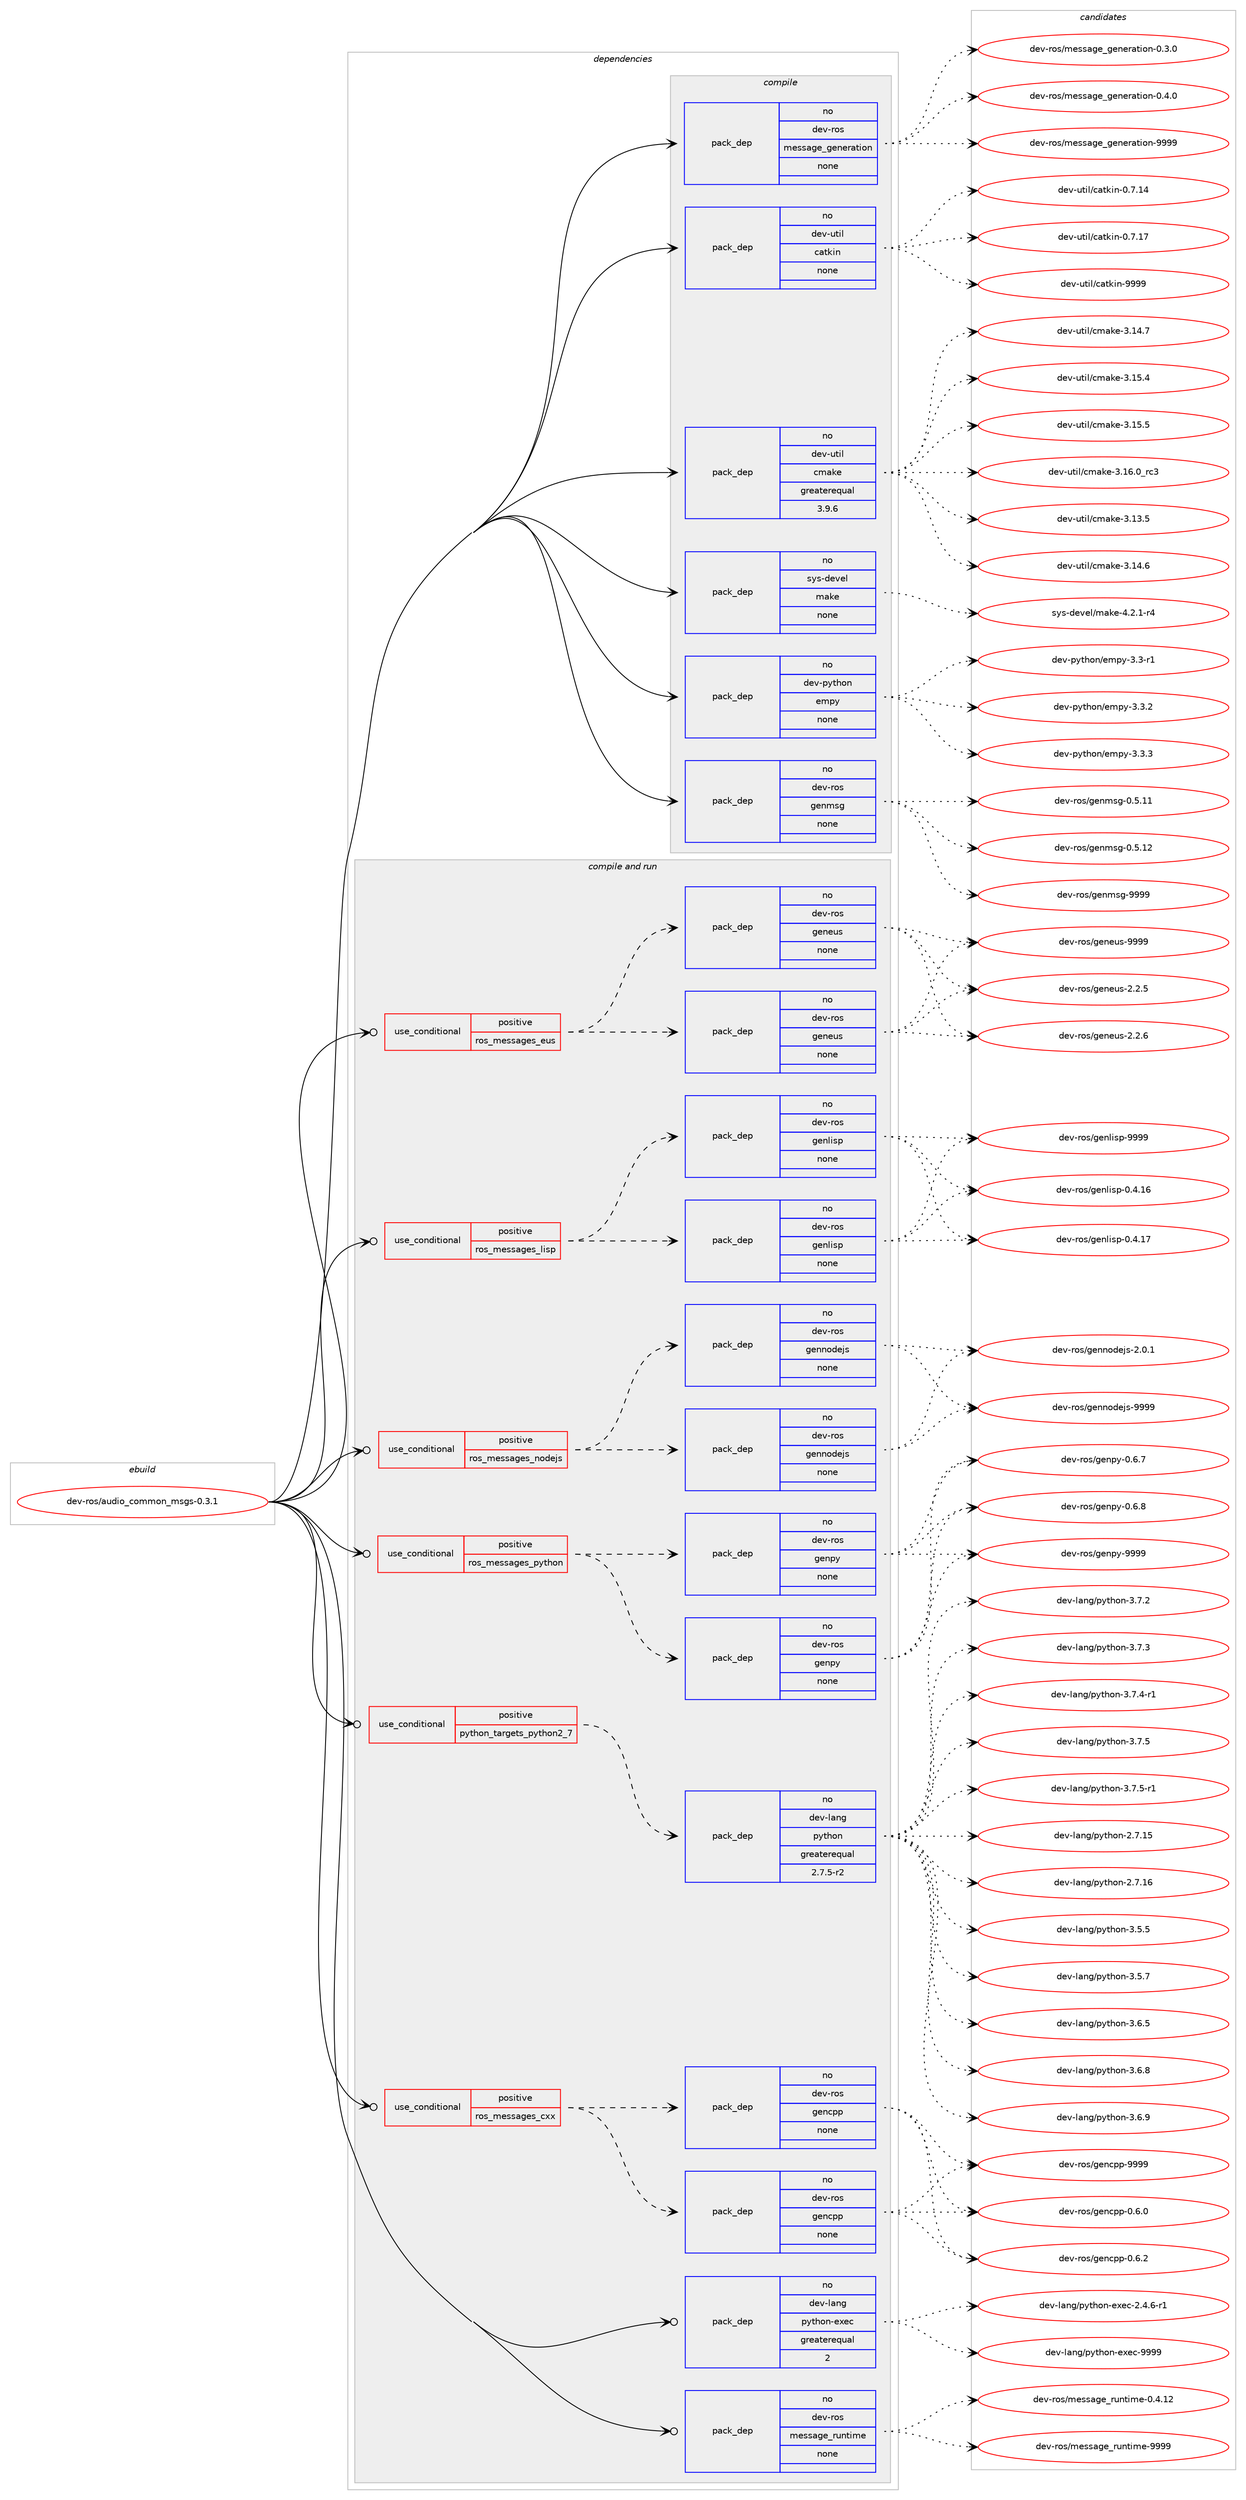 digraph prolog {

# *************
# Graph options
# *************

newrank=true;
concentrate=true;
compound=true;
graph [rankdir=LR,fontname=Helvetica,fontsize=10,ranksep=1.5];#, ranksep=2.5, nodesep=0.2];
edge  [arrowhead=vee];
node  [fontname=Helvetica,fontsize=10];

# **********
# The ebuild
# **********

subgraph cluster_leftcol {
color=gray;
rank=same;
label=<<i>ebuild</i>>;
id [label="dev-ros/audio_common_msgs-0.3.1", color=red, width=4, href="../dev-ros/audio_common_msgs-0.3.1.svg"];
}

# ****************
# The dependencies
# ****************

subgraph cluster_midcol {
color=gray;
label=<<i>dependencies</i>>;
subgraph cluster_compile {
fillcolor="#eeeeee";
style=filled;
label=<<i>compile</i>>;
subgraph pack483707 {
dependency648275 [label=<<TABLE BORDER="0" CELLBORDER="1" CELLSPACING="0" CELLPADDING="4" WIDTH="220"><TR><TD ROWSPAN="6" CELLPADDING="30">pack_dep</TD></TR><TR><TD WIDTH="110">no</TD></TR><TR><TD>dev-python</TD></TR><TR><TD>empy</TD></TR><TR><TD>none</TD></TR><TR><TD></TD></TR></TABLE>>, shape=none, color=blue];
}
id:e -> dependency648275:w [weight=20,style="solid",arrowhead="vee"];
subgraph pack483708 {
dependency648276 [label=<<TABLE BORDER="0" CELLBORDER="1" CELLSPACING="0" CELLPADDING="4" WIDTH="220"><TR><TD ROWSPAN="6" CELLPADDING="30">pack_dep</TD></TR><TR><TD WIDTH="110">no</TD></TR><TR><TD>dev-ros</TD></TR><TR><TD>genmsg</TD></TR><TR><TD>none</TD></TR><TR><TD></TD></TR></TABLE>>, shape=none, color=blue];
}
id:e -> dependency648276:w [weight=20,style="solid",arrowhead="vee"];
subgraph pack483709 {
dependency648277 [label=<<TABLE BORDER="0" CELLBORDER="1" CELLSPACING="0" CELLPADDING="4" WIDTH="220"><TR><TD ROWSPAN="6" CELLPADDING="30">pack_dep</TD></TR><TR><TD WIDTH="110">no</TD></TR><TR><TD>dev-ros</TD></TR><TR><TD>message_generation</TD></TR><TR><TD>none</TD></TR><TR><TD></TD></TR></TABLE>>, shape=none, color=blue];
}
id:e -> dependency648277:w [weight=20,style="solid",arrowhead="vee"];
subgraph pack483710 {
dependency648278 [label=<<TABLE BORDER="0" CELLBORDER="1" CELLSPACING="0" CELLPADDING="4" WIDTH="220"><TR><TD ROWSPAN="6" CELLPADDING="30">pack_dep</TD></TR><TR><TD WIDTH="110">no</TD></TR><TR><TD>dev-util</TD></TR><TR><TD>catkin</TD></TR><TR><TD>none</TD></TR><TR><TD></TD></TR></TABLE>>, shape=none, color=blue];
}
id:e -> dependency648278:w [weight=20,style="solid",arrowhead="vee"];
subgraph pack483711 {
dependency648279 [label=<<TABLE BORDER="0" CELLBORDER="1" CELLSPACING="0" CELLPADDING="4" WIDTH="220"><TR><TD ROWSPAN="6" CELLPADDING="30">pack_dep</TD></TR><TR><TD WIDTH="110">no</TD></TR><TR><TD>dev-util</TD></TR><TR><TD>cmake</TD></TR><TR><TD>greaterequal</TD></TR><TR><TD>3.9.6</TD></TR></TABLE>>, shape=none, color=blue];
}
id:e -> dependency648279:w [weight=20,style="solid",arrowhead="vee"];
subgraph pack483712 {
dependency648280 [label=<<TABLE BORDER="0" CELLBORDER="1" CELLSPACING="0" CELLPADDING="4" WIDTH="220"><TR><TD ROWSPAN="6" CELLPADDING="30">pack_dep</TD></TR><TR><TD WIDTH="110">no</TD></TR><TR><TD>sys-devel</TD></TR><TR><TD>make</TD></TR><TR><TD>none</TD></TR><TR><TD></TD></TR></TABLE>>, shape=none, color=blue];
}
id:e -> dependency648280:w [weight=20,style="solid",arrowhead="vee"];
}
subgraph cluster_compileandrun {
fillcolor="#eeeeee";
style=filled;
label=<<i>compile and run</i>>;
subgraph cond152672 {
dependency648281 [label=<<TABLE BORDER="0" CELLBORDER="1" CELLSPACING="0" CELLPADDING="4"><TR><TD ROWSPAN="3" CELLPADDING="10">use_conditional</TD></TR><TR><TD>positive</TD></TR><TR><TD>python_targets_python2_7</TD></TR></TABLE>>, shape=none, color=red];
subgraph pack483713 {
dependency648282 [label=<<TABLE BORDER="0" CELLBORDER="1" CELLSPACING="0" CELLPADDING="4" WIDTH="220"><TR><TD ROWSPAN="6" CELLPADDING="30">pack_dep</TD></TR><TR><TD WIDTH="110">no</TD></TR><TR><TD>dev-lang</TD></TR><TR><TD>python</TD></TR><TR><TD>greaterequal</TD></TR><TR><TD>2.7.5-r2</TD></TR></TABLE>>, shape=none, color=blue];
}
dependency648281:e -> dependency648282:w [weight=20,style="dashed",arrowhead="vee"];
}
id:e -> dependency648281:w [weight=20,style="solid",arrowhead="odotvee"];
subgraph cond152673 {
dependency648283 [label=<<TABLE BORDER="0" CELLBORDER="1" CELLSPACING="0" CELLPADDING="4"><TR><TD ROWSPAN="3" CELLPADDING="10">use_conditional</TD></TR><TR><TD>positive</TD></TR><TR><TD>ros_messages_cxx</TD></TR></TABLE>>, shape=none, color=red];
subgraph pack483714 {
dependency648284 [label=<<TABLE BORDER="0" CELLBORDER="1" CELLSPACING="0" CELLPADDING="4" WIDTH="220"><TR><TD ROWSPAN="6" CELLPADDING="30">pack_dep</TD></TR><TR><TD WIDTH="110">no</TD></TR><TR><TD>dev-ros</TD></TR><TR><TD>gencpp</TD></TR><TR><TD>none</TD></TR><TR><TD></TD></TR></TABLE>>, shape=none, color=blue];
}
dependency648283:e -> dependency648284:w [weight=20,style="dashed",arrowhead="vee"];
subgraph pack483715 {
dependency648285 [label=<<TABLE BORDER="0" CELLBORDER="1" CELLSPACING="0" CELLPADDING="4" WIDTH="220"><TR><TD ROWSPAN="6" CELLPADDING="30">pack_dep</TD></TR><TR><TD WIDTH="110">no</TD></TR><TR><TD>dev-ros</TD></TR><TR><TD>gencpp</TD></TR><TR><TD>none</TD></TR><TR><TD></TD></TR></TABLE>>, shape=none, color=blue];
}
dependency648283:e -> dependency648285:w [weight=20,style="dashed",arrowhead="vee"];
}
id:e -> dependency648283:w [weight=20,style="solid",arrowhead="odotvee"];
subgraph cond152674 {
dependency648286 [label=<<TABLE BORDER="0" CELLBORDER="1" CELLSPACING="0" CELLPADDING="4"><TR><TD ROWSPAN="3" CELLPADDING="10">use_conditional</TD></TR><TR><TD>positive</TD></TR><TR><TD>ros_messages_eus</TD></TR></TABLE>>, shape=none, color=red];
subgraph pack483716 {
dependency648287 [label=<<TABLE BORDER="0" CELLBORDER="1" CELLSPACING="0" CELLPADDING="4" WIDTH="220"><TR><TD ROWSPAN="6" CELLPADDING="30">pack_dep</TD></TR><TR><TD WIDTH="110">no</TD></TR><TR><TD>dev-ros</TD></TR><TR><TD>geneus</TD></TR><TR><TD>none</TD></TR><TR><TD></TD></TR></TABLE>>, shape=none, color=blue];
}
dependency648286:e -> dependency648287:w [weight=20,style="dashed",arrowhead="vee"];
subgraph pack483717 {
dependency648288 [label=<<TABLE BORDER="0" CELLBORDER="1" CELLSPACING="0" CELLPADDING="4" WIDTH="220"><TR><TD ROWSPAN="6" CELLPADDING="30">pack_dep</TD></TR><TR><TD WIDTH="110">no</TD></TR><TR><TD>dev-ros</TD></TR><TR><TD>geneus</TD></TR><TR><TD>none</TD></TR><TR><TD></TD></TR></TABLE>>, shape=none, color=blue];
}
dependency648286:e -> dependency648288:w [weight=20,style="dashed",arrowhead="vee"];
}
id:e -> dependency648286:w [weight=20,style="solid",arrowhead="odotvee"];
subgraph cond152675 {
dependency648289 [label=<<TABLE BORDER="0" CELLBORDER="1" CELLSPACING="0" CELLPADDING="4"><TR><TD ROWSPAN="3" CELLPADDING="10">use_conditional</TD></TR><TR><TD>positive</TD></TR><TR><TD>ros_messages_lisp</TD></TR></TABLE>>, shape=none, color=red];
subgraph pack483718 {
dependency648290 [label=<<TABLE BORDER="0" CELLBORDER="1" CELLSPACING="0" CELLPADDING="4" WIDTH="220"><TR><TD ROWSPAN="6" CELLPADDING="30">pack_dep</TD></TR><TR><TD WIDTH="110">no</TD></TR><TR><TD>dev-ros</TD></TR><TR><TD>genlisp</TD></TR><TR><TD>none</TD></TR><TR><TD></TD></TR></TABLE>>, shape=none, color=blue];
}
dependency648289:e -> dependency648290:w [weight=20,style="dashed",arrowhead="vee"];
subgraph pack483719 {
dependency648291 [label=<<TABLE BORDER="0" CELLBORDER="1" CELLSPACING="0" CELLPADDING="4" WIDTH="220"><TR><TD ROWSPAN="6" CELLPADDING="30">pack_dep</TD></TR><TR><TD WIDTH="110">no</TD></TR><TR><TD>dev-ros</TD></TR><TR><TD>genlisp</TD></TR><TR><TD>none</TD></TR><TR><TD></TD></TR></TABLE>>, shape=none, color=blue];
}
dependency648289:e -> dependency648291:w [weight=20,style="dashed",arrowhead="vee"];
}
id:e -> dependency648289:w [weight=20,style="solid",arrowhead="odotvee"];
subgraph cond152676 {
dependency648292 [label=<<TABLE BORDER="0" CELLBORDER="1" CELLSPACING="0" CELLPADDING="4"><TR><TD ROWSPAN="3" CELLPADDING="10">use_conditional</TD></TR><TR><TD>positive</TD></TR><TR><TD>ros_messages_nodejs</TD></TR></TABLE>>, shape=none, color=red];
subgraph pack483720 {
dependency648293 [label=<<TABLE BORDER="0" CELLBORDER="1" CELLSPACING="0" CELLPADDING="4" WIDTH="220"><TR><TD ROWSPAN="6" CELLPADDING="30">pack_dep</TD></TR><TR><TD WIDTH="110">no</TD></TR><TR><TD>dev-ros</TD></TR><TR><TD>gennodejs</TD></TR><TR><TD>none</TD></TR><TR><TD></TD></TR></TABLE>>, shape=none, color=blue];
}
dependency648292:e -> dependency648293:w [weight=20,style="dashed",arrowhead="vee"];
subgraph pack483721 {
dependency648294 [label=<<TABLE BORDER="0" CELLBORDER="1" CELLSPACING="0" CELLPADDING="4" WIDTH="220"><TR><TD ROWSPAN="6" CELLPADDING="30">pack_dep</TD></TR><TR><TD WIDTH="110">no</TD></TR><TR><TD>dev-ros</TD></TR><TR><TD>gennodejs</TD></TR><TR><TD>none</TD></TR><TR><TD></TD></TR></TABLE>>, shape=none, color=blue];
}
dependency648292:e -> dependency648294:w [weight=20,style="dashed",arrowhead="vee"];
}
id:e -> dependency648292:w [weight=20,style="solid",arrowhead="odotvee"];
subgraph cond152677 {
dependency648295 [label=<<TABLE BORDER="0" CELLBORDER="1" CELLSPACING="0" CELLPADDING="4"><TR><TD ROWSPAN="3" CELLPADDING="10">use_conditional</TD></TR><TR><TD>positive</TD></TR><TR><TD>ros_messages_python</TD></TR></TABLE>>, shape=none, color=red];
subgraph pack483722 {
dependency648296 [label=<<TABLE BORDER="0" CELLBORDER="1" CELLSPACING="0" CELLPADDING="4" WIDTH="220"><TR><TD ROWSPAN="6" CELLPADDING="30">pack_dep</TD></TR><TR><TD WIDTH="110">no</TD></TR><TR><TD>dev-ros</TD></TR><TR><TD>genpy</TD></TR><TR><TD>none</TD></TR><TR><TD></TD></TR></TABLE>>, shape=none, color=blue];
}
dependency648295:e -> dependency648296:w [weight=20,style="dashed",arrowhead="vee"];
subgraph pack483723 {
dependency648297 [label=<<TABLE BORDER="0" CELLBORDER="1" CELLSPACING="0" CELLPADDING="4" WIDTH="220"><TR><TD ROWSPAN="6" CELLPADDING="30">pack_dep</TD></TR><TR><TD WIDTH="110">no</TD></TR><TR><TD>dev-ros</TD></TR><TR><TD>genpy</TD></TR><TR><TD>none</TD></TR><TR><TD></TD></TR></TABLE>>, shape=none, color=blue];
}
dependency648295:e -> dependency648297:w [weight=20,style="dashed",arrowhead="vee"];
}
id:e -> dependency648295:w [weight=20,style="solid",arrowhead="odotvee"];
subgraph pack483724 {
dependency648298 [label=<<TABLE BORDER="0" CELLBORDER="1" CELLSPACING="0" CELLPADDING="4" WIDTH="220"><TR><TD ROWSPAN="6" CELLPADDING="30">pack_dep</TD></TR><TR><TD WIDTH="110">no</TD></TR><TR><TD>dev-lang</TD></TR><TR><TD>python-exec</TD></TR><TR><TD>greaterequal</TD></TR><TR><TD>2</TD></TR></TABLE>>, shape=none, color=blue];
}
id:e -> dependency648298:w [weight=20,style="solid",arrowhead="odotvee"];
subgraph pack483725 {
dependency648299 [label=<<TABLE BORDER="0" CELLBORDER="1" CELLSPACING="0" CELLPADDING="4" WIDTH="220"><TR><TD ROWSPAN="6" CELLPADDING="30">pack_dep</TD></TR><TR><TD WIDTH="110">no</TD></TR><TR><TD>dev-ros</TD></TR><TR><TD>message_runtime</TD></TR><TR><TD>none</TD></TR><TR><TD></TD></TR></TABLE>>, shape=none, color=blue];
}
id:e -> dependency648299:w [weight=20,style="solid",arrowhead="odotvee"];
}
subgraph cluster_run {
fillcolor="#eeeeee";
style=filled;
label=<<i>run</i>>;
}
}

# **************
# The candidates
# **************

subgraph cluster_choices {
rank=same;
color=gray;
label=<<i>candidates</i>>;

subgraph choice483707 {
color=black;
nodesep=1;
choice1001011184511212111610411111047101109112121455146514511449 [label="dev-python/empy-3.3-r1", color=red, width=4,href="../dev-python/empy-3.3-r1.svg"];
choice1001011184511212111610411111047101109112121455146514650 [label="dev-python/empy-3.3.2", color=red, width=4,href="../dev-python/empy-3.3.2.svg"];
choice1001011184511212111610411111047101109112121455146514651 [label="dev-python/empy-3.3.3", color=red, width=4,href="../dev-python/empy-3.3.3.svg"];
dependency648275:e -> choice1001011184511212111610411111047101109112121455146514511449:w [style=dotted,weight="100"];
dependency648275:e -> choice1001011184511212111610411111047101109112121455146514650:w [style=dotted,weight="100"];
dependency648275:e -> choice1001011184511212111610411111047101109112121455146514651:w [style=dotted,weight="100"];
}
subgraph choice483708 {
color=black;
nodesep=1;
choice100101118451141111154710310111010911510345484653464949 [label="dev-ros/genmsg-0.5.11", color=red, width=4,href="../dev-ros/genmsg-0.5.11.svg"];
choice100101118451141111154710310111010911510345484653464950 [label="dev-ros/genmsg-0.5.12", color=red, width=4,href="../dev-ros/genmsg-0.5.12.svg"];
choice10010111845114111115471031011101091151034557575757 [label="dev-ros/genmsg-9999", color=red, width=4,href="../dev-ros/genmsg-9999.svg"];
dependency648276:e -> choice100101118451141111154710310111010911510345484653464949:w [style=dotted,weight="100"];
dependency648276:e -> choice100101118451141111154710310111010911510345484653464950:w [style=dotted,weight="100"];
dependency648276:e -> choice10010111845114111115471031011101091151034557575757:w [style=dotted,weight="100"];
}
subgraph choice483709 {
color=black;
nodesep=1;
choice1001011184511411111547109101115115971031019510310111010111497116105111110454846514648 [label="dev-ros/message_generation-0.3.0", color=red, width=4,href="../dev-ros/message_generation-0.3.0.svg"];
choice1001011184511411111547109101115115971031019510310111010111497116105111110454846524648 [label="dev-ros/message_generation-0.4.0", color=red, width=4,href="../dev-ros/message_generation-0.4.0.svg"];
choice10010111845114111115471091011151159710310195103101110101114971161051111104557575757 [label="dev-ros/message_generation-9999", color=red, width=4,href="../dev-ros/message_generation-9999.svg"];
dependency648277:e -> choice1001011184511411111547109101115115971031019510310111010111497116105111110454846514648:w [style=dotted,weight="100"];
dependency648277:e -> choice1001011184511411111547109101115115971031019510310111010111497116105111110454846524648:w [style=dotted,weight="100"];
dependency648277:e -> choice10010111845114111115471091011151159710310195103101110101114971161051111104557575757:w [style=dotted,weight="100"];
}
subgraph choice483710 {
color=black;
nodesep=1;
choice1001011184511711610510847999711610710511045484655464952 [label="dev-util/catkin-0.7.14", color=red, width=4,href="../dev-util/catkin-0.7.14.svg"];
choice1001011184511711610510847999711610710511045484655464955 [label="dev-util/catkin-0.7.17", color=red, width=4,href="../dev-util/catkin-0.7.17.svg"];
choice100101118451171161051084799971161071051104557575757 [label="dev-util/catkin-9999", color=red, width=4,href="../dev-util/catkin-9999.svg"];
dependency648278:e -> choice1001011184511711610510847999711610710511045484655464952:w [style=dotted,weight="100"];
dependency648278:e -> choice1001011184511711610510847999711610710511045484655464955:w [style=dotted,weight="100"];
dependency648278:e -> choice100101118451171161051084799971161071051104557575757:w [style=dotted,weight="100"];
}
subgraph choice483711 {
color=black;
nodesep=1;
choice1001011184511711610510847991099710710145514649514653 [label="dev-util/cmake-3.13.5", color=red, width=4,href="../dev-util/cmake-3.13.5.svg"];
choice1001011184511711610510847991099710710145514649524654 [label="dev-util/cmake-3.14.6", color=red, width=4,href="../dev-util/cmake-3.14.6.svg"];
choice1001011184511711610510847991099710710145514649524655 [label="dev-util/cmake-3.14.7", color=red, width=4,href="../dev-util/cmake-3.14.7.svg"];
choice1001011184511711610510847991099710710145514649534652 [label="dev-util/cmake-3.15.4", color=red, width=4,href="../dev-util/cmake-3.15.4.svg"];
choice1001011184511711610510847991099710710145514649534653 [label="dev-util/cmake-3.15.5", color=red, width=4,href="../dev-util/cmake-3.15.5.svg"];
choice1001011184511711610510847991099710710145514649544648951149951 [label="dev-util/cmake-3.16.0_rc3", color=red, width=4,href="../dev-util/cmake-3.16.0_rc3.svg"];
dependency648279:e -> choice1001011184511711610510847991099710710145514649514653:w [style=dotted,weight="100"];
dependency648279:e -> choice1001011184511711610510847991099710710145514649524654:w [style=dotted,weight="100"];
dependency648279:e -> choice1001011184511711610510847991099710710145514649524655:w [style=dotted,weight="100"];
dependency648279:e -> choice1001011184511711610510847991099710710145514649534652:w [style=dotted,weight="100"];
dependency648279:e -> choice1001011184511711610510847991099710710145514649534653:w [style=dotted,weight="100"];
dependency648279:e -> choice1001011184511711610510847991099710710145514649544648951149951:w [style=dotted,weight="100"];
}
subgraph choice483712 {
color=black;
nodesep=1;
choice1151211154510010111810110847109971071014552465046494511452 [label="sys-devel/make-4.2.1-r4", color=red, width=4,href="../sys-devel/make-4.2.1-r4.svg"];
dependency648280:e -> choice1151211154510010111810110847109971071014552465046494511452:w [style=dotted,weight="100"];
}
subgraph choice483713 {
color=black;
nodesep=1;
choice10010111845108971101034711212111610411111045504655464953 [label="dev-lang/python-2.7.15", color=red, width=4,href="../dev-lang/python-2.7.15.svg"];
choice10010111845108971101034711212111610411111045504655464954 [label="dev-lang/python-2.7.16", color=red, width=4,href="../dev-lang/python-2.7.16.svg"];
choice100101118451089711010347112121116104111110455146534653 [label="dev-lang/python-3.5.5", color=red, width=4,href="../dev-lang/python-3.5.5.svg"];
choice100101118451089711010347112121116104111110455146534655 [label="dev-lang/python-3.5.7", color=red, width=4,href="../dev-lang/python-3.5.7.svg"];
choice100101118451089711010347112121116104111110455146544653 [label="dev-lang/python-3.6.5", color=red, width=4,href="../dev-lang/python-3.6.5.svg"];
choice100101118451089711010347112121116104111110455146544656 [label="dev-lang/python-3.6.8", color=red, width=4,href="../dev-lang/python-3.6.8.svg"];
choice100101118451089711010347112121116104111110455146544657 [label="dev-lang/python-3.6.9", color=red, width=4,href="../dev-lang/python-3.6.9.svg"];
choice100101118451089711010347112121116104111110455146554650 [label="dev-lang/python-3.7.2", color=red, width=4,href="../dev-lang/python-3.7.2.svg"];
choice100101118451089711010347112121116104111110455146554651 [label="dev-lang/python-3.7.3", color=red, width=4,href="../dev-lang/python-3.7.3.svg"];
choice1001011184510897110103471121211161041111104551465546524511449 [label="dev-lang/python-3.7.4-r1", color=red, width=4,href="../dev-lang/python-3.7.4-r1.svg"];
choice100101118451089711010347112121116104111110455146554653 [label="dev-lang/python-3.7.5", color=red, width=4,href="../dev-lang/python-3.7.5.svg"];
choice1001011184510897110103471121211161041111104551465546534511449 [label="dev-lang/python-3.7.5-r1", color=red, width=4,href="../dev-lang/python-3.7.5-r1.svg"];
dependency648282:e -> choice10010111845108971101034711212111610411111045504655464953:w [style=dotted,weight="100"];
dependency648282:e -> choice10010111845108971101034711212111610411111045504655464954:w [style=dotted,weight="100"];
dependency648282:e -> choice100101118451089711010347112121116104111110455146534653:w [style=dotted,weight="100"];
dependency648282:e -> choice100101118451089711010347112121116104111110455146534655:w [style=dotted,weight="100"];
dependency648282:e -> choice100101118451089711010347112121116104111110455146544653:w [style=dotted,weight="100"];
dependency648282:e -> choice100101118451089711010347112121116104111110455146544656:w [style=dotted,weight="100"];
dependency648282:e -> choice100101118451089711010347112121116104111110455146544657:w [style=dotted,weight="100"];
dependency648282:e -> choice100101118451089711010347112121116104111110455146554650:w [style=dotted,weight="100"];
dependency648282:e -> choice100101118451089711010347112121116104111110455146554651:w [style=dotted,weight="100"];
dependency648282:e -> choice1001011184510897110103471121211161041111104551465546524511449:w [style=dotted,weight="100"];
dependency648282:e -> choice100101118451089711010347112121116104111110455146554653:w [style=dotted,weight="100"];
dependency648282:e -> choice1001011184510897110103471121211161041111104551465546534511449:w [style=dotted,weight="100"];
}
subgraph choice483714 {
color=black;
nodesep=1;
choice100101118451141111154710310111099112112454846544648 [label="dev-ros/gencpp-0.6.0", color=red, width=4,href="../dev-ros/gencpp-0.6.0.svg"];
choice100101118451141111154710310111099112112454846544650 [label="dev-ros/gencpp-0.6.2", color=red, width=4,href="../dev-ros/gencpp-0.6.2.svg"];
choice1001011184511411111547103101110991121124557575757 [label="dev-ros/gencpp-9999", color=red, width=4,href="../dev-ros/gencpp-9999.svg"];
dependency648284:e -> choice100101118451141111154710310111099112112454846544648:w [style=dotted,weight="100"];
dependency648284:e -> choice100101118451141111154710310111099112112454846544650:w [style=dotted,weight="100"];
dependency648284:e -> choice1001011184511411111547103101110991121124557575757:w [style=dotted,weight="100"];
}
subgraph choice483715 {
color=black;
nodesep=1;
choice100101118451141111154710310111099112112454846544648 [label="dev-ros/gencpp-0.6.0", color=red, width=4,href="../dev-ros/gencpp-0.6.0.svg"];
choice100101118451141111154710310111099112112454846544650 [label="dev-ros/gencpp-0.6.2", color=red, width=4,href="../dev-ros/gencpp-0.6.2.svg"];
choice1001011184511411111547103101110991121124557575757 [label="dev-ros/gencpp-9999", color=red, width=4,href="../dev-ros/gencpp-9999.svg"];
dependency648285:e -> choice100101118451141111154710310111099112112454846544648:w [style=dotted,weight="100"];
dependency648285:e -> choice100101118451141111154710310111099112112454846544650:w [style=dotted,weight="100"];
dependency648285:e -> choice1001011184511411111547103101110991121124557575757:w [style=dotted,weight="100"];
}
subgraph choice483716 {
color=black;
nodesep=1;
choice1001011184511411111547103101110101117115455046504653 [label="dev-ros/geneus-2.2.5", color=red, width=4,href="../dev-ros/geneus-2.2.5.svg"];
choice1001011184511411111547103101110101117115455046504654 [label="dev-ros/geneus-2.2.6", color=red, width=4,href="../dev-ros/geneus-2.2.6.svg"];
choice10010111845114111115471031011101011171154557575757 [label="dev-ros/geneus-9999", color=red, width=4,href="../dev-ros/geneus-9999.svg"];
dependency648287:e -> choice1001011184511411111547103101110101117115455046504653:w [style=dotted,weight="100"];
dependency648287:e -> choice1001011184511411111547103101110101117115455046504654:w [style=dotted,weight="100"];
dependency648287:e -> choice10010111845114111115471031011101011171154557575757:w [style=dotted,weight="100"];
}
subgraph choice483717 {
color=black;
nodesep=1;
choice1001011184511411111547103101110101117115455046504653 [label="dev-ros/geneus-2.2.5", color=red, width=4,href="../dev-ros/geneus-2.2.5.svg"];
choice1001011184511411111547103101110101117115455046504654 [label="dev-ros/geneus-2.2.6", color=red, width=4,href="../dev-ros/geneus-2.2.6.svg"];
choice10010111845114111115471031011101011171154557575757 [label="dev-ros/geneus-9999", color=red, width=4,href="../dev-ros/geneus-9999.svg"];
dependency648288:e -> choice1001011184511411111547103101110101117115455046504653:w [style=dotted,weight="100"];
dependency648288:e -> choice1001011184511411111547103101110101117115455046504654:w [style=dotted,weight="100"];
dependency648288:e -> choice10010111845114111115471031011101011171154557575757:w [style=dotted,weight="100"];
}
subgraph choice483718 {
color=black;
nodesep=1;
choice100101118451141111154710310111010810511511245484652464954 [label="dev-ros/genlisp-0.4.16", color=red, width=4,href="../dev-ros/genlisp-0.4.16.svg"];
choice100101118451141111154710310111010810511511245484652464955 [label="dev-ros/genlisp-0.4.17", color=red, width=4,href="../dev-ros/genlisp-0.4.17.svg"];
choice10010111845114111115471031011101081051151124557575757 [label="dev-ros/genlisp-9999", color=red, width=4,href="../dev-ros/genlisp-9999.svg"];
dependency648290:e -> choice100101118451141111154710310111010810511511245484652464954:w [style=dotted,weight="100"];
dependency648290:e -> choice100101118451141111154710310111010810511511245484652464955:w [style=dotted,weight="100"];
dependency648290:e -> choice10010111845114111115471031011101081051151124557575757:w [style=dotted,weight="100"];
}
subgraph choice483719 {
color=black;
nodesep=1;
choice100101118451141111154710310111010810511511245484652464954 [label="dev-ros/genlisp-0.4.16", color=red, width=4,href="../dev-ros/genlisp-0.4.16.svg"];
choice100101118451141111154710310111010810511511245484652464955 [label="dev-ros/genlisp-0.4.17", color=red, width=4,href="../dev-ros/genlisp-0.4.17.svg"];
choice10010111845114111115471031011101081051151124557575757 [label="dev-ros/genlisp-9999", color=red, width=4,href="../dev-ros/genlisp-9999.svg"];
dependency648291:e -> choice100101118451141111154710310111010810511511245484652464954:w [style=dotted,weight="100"];
dependency648291:e -> choice100101118451141111154710310111010810511511245484652464955:w [style=dotted,weight="100"];
dependency648291:e -> choice10010111845114111115471031011101081051151124557575757:w [style=dotted,weight="100"];
}
subgraph choice483720 {
color=black;
nodesep=1;
choice1001011184511411111547103101110110111100101106115455046484649 [label="dev-ros/gennodejs-2.0.1", color=red, width=4,href="../dev-ros/gennodejs-2.0.1.svg"];
choice10010111845114111115471031011101101111001011061154557575757 [label="dev-ros/gennodejs-9999", color=red, width=4,href="../dev-ros/gennodejs-9999.svg"];
dependency648293:e -> choice1001011184511411111547103101110110111100101106115455046484649:w [style=dotted,weight="100"];
dependency648293:e -> choice10010111845114111115471031011101101111001011061154557575757:w [style=dotted,weight="100"];
}
subgraph choice483721 {
color=black;
nodesep=1;
choice1001011184511411111547103101110110111100101106115455046484649 [label="dev-ros/gennodejs-2.0.1", color=red, width=4,href="../dev-ros/gennodejs-2.0.1.svg"];
choice10010111845114111115471031011101101111001011061154557575757 [label="dev-ros/gennodejs-9999", color=red, width=4,href="../dev-ros/gennodejs-9999.svg"];
dependency648294:e -> choice1001011184511411111547103101110110111100101106115455046484649:w [style=dotted,weight="100"];
dependency648294:e -> choice10010111845114111115471031011101101111001011061154557575757:w [style=dotted,weight="100"];
}
subgraph choice483722 {
color=black;
nodesep=1;
choice1001011184511411111547103101110112121454846544655 [label="dev-ros/genpy-0.6.7", color=red, width=4,href="../dev-ros/genpy-0.6.7.svg"];
choice1001011184511411111547103101110112121454846544656 [label="dev-ros/genpy-0.6.8", color=red, width=4,href="../dev-ros/genpy-0.6.8.svg"];
choice10010111845114111115471031011101121214557575757 [label="dev-ros/genpy-9999", color=red, width=4,href="../dev-ros/genpy-9999.svg"];
dependency648296:e -> choice1001011184511411111547103101110112121454846544655:w [style=dotted,weight="100"];
dependency648296:e -> choice1001011184511411111547103101110112121454846544656:w [style=dotted,weight="100"];
dependency648296:e -> choice10010111845114111115471031011101121214557575757:w [style=dotted,weight="100"];
}
subgraph choice483723 {
color=black;
nodesep=1;
choice1001011184511411111547103101110112121454846544655 [label="dev-ros/genpy-0.6.7", color=red, width=4,href="../dev-ros/genpy-0.6.7.svg"];
choice1001011184511411111547103101110112121454846544656 [label="dev-ros/genpy-0.6.8", color=red, width=4,href="../dev-ros/genpy-0.6.8.svg"];
choice10010111845114111115471031011101121214557575757 [label="dev-ros/genpy-9999", color=red, width=4,href="../dev-ros/genpy-9999.svg"];
dependency648297:e -> choice1001011184511411111547103101110112121454846544655:w [style=dotted,weight="100"];
dependency648297:e -> choice1001011184511411111547103101110112121454846544656:w [style=dotted,weight="100"];
dependency648297:e -> choice10010111845114111115471031011101121214557575757:w [style=dotted,weight="100"];
}
subgraph choice483724 {
color=black;
nodesep=1;
choice10010111845108971101034711212111610411111045101120101994550465246544511449 [label="dev-lang/python-exec-2.4.6-r1", color=red, width=4,href="../dev-lang/python-exec-2.4.6-r1.svg"];
choice10010111845108971101034711212111610411111045101120101994557575757 [label="dev-lang/python-exec-9999", color=red, width=4,href="../dev-lang/python-exec-9999.svg"];
dependency648298:e -> choice10010111845108971101034711212111610411111045101120101994550465246544511449:w [style=dotted,weight="100"];
dependency648298:e -> choice10010111845108971101034711212111610411111045101120101994557575757:w [style=dotted,weight="100"];
}
subgraph choice483725 {
color=black;
nodesep=1;
choice1001011184511411111547109101115115971031019511411711011610510910145484652464950 [label="dev-ros/message_runtime-0.4.12", color=red, width=4,href="../dev-ros/message_runtime-0.4.12.svg"];
choice100101118451141111154710910111511597103101951141171101161051091014557575757 [label="dev-ros/message_runtime-9999", color=red, width=4,href="../dev-ros/message_runtime-9999.svg"];
dependency648299:e -> choice1001011184511411111547109101115115971031019511411711011610510910145484652464950:w [style=dotted,weight="100"];
dependency648299:e -> choice100101118451141111154710910111511597103101951141171101161051091014557575757:w [style=dotted,weight="100"];
}
}

}
